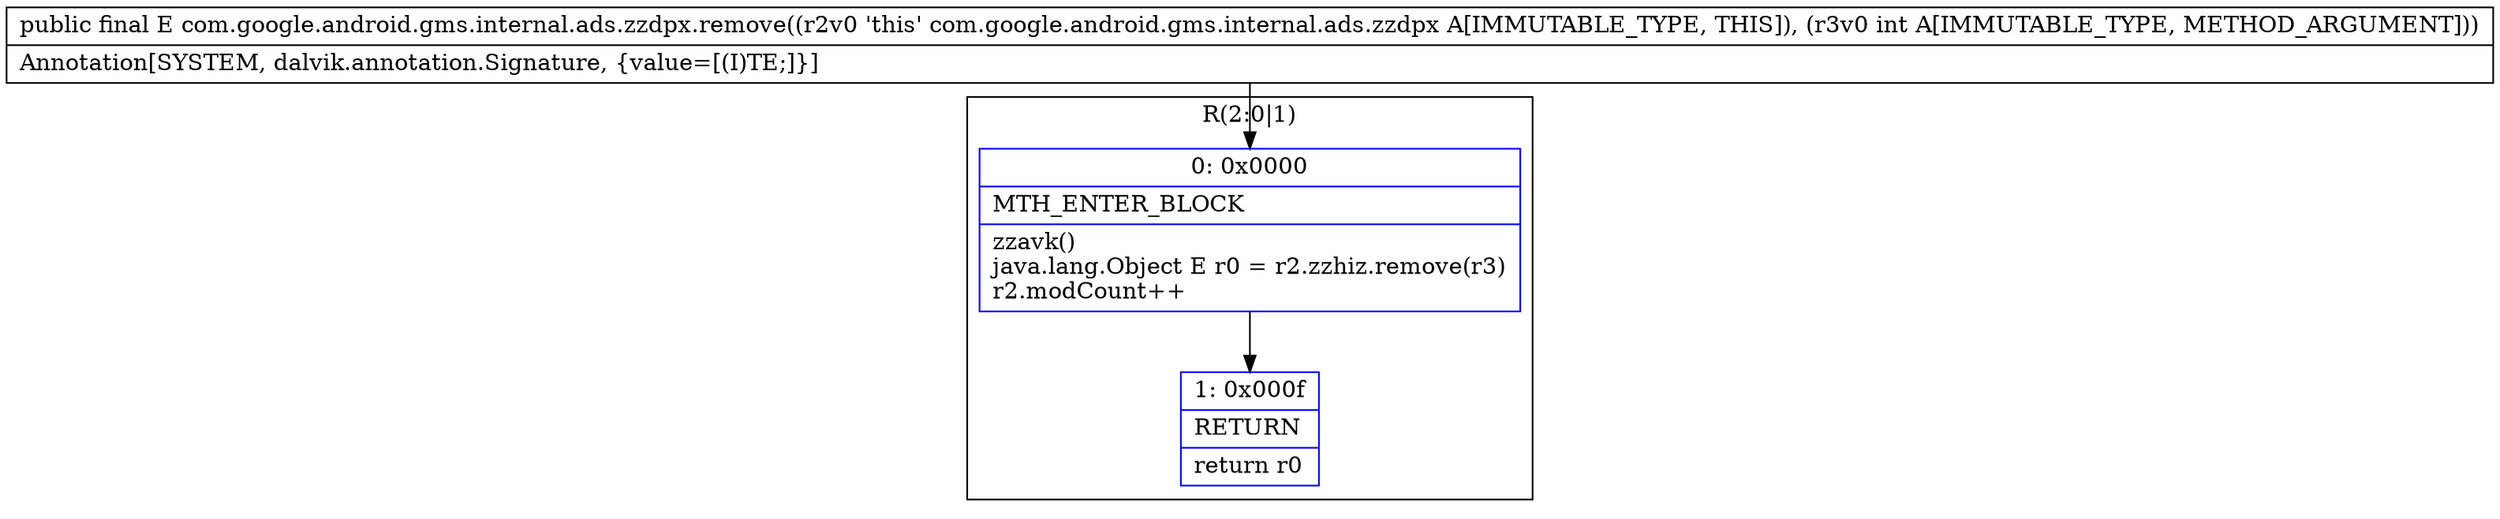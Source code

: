 digraph "CFG forcom.google.android.gms.internal.ads.zzdpx.remove(I)Ljava\/lang\/Object;" {
subgraph cluster_Region_100039505 {
label = "R(2:0|1)";
node [shape=record,color=blue];
Node_0 [shape=record,label="{0\:\ 0x0000|MTH_ENTER_BLOCK\l|zzavk()\ljava.lang.Object E r0 = r2.zzhiz.remove(r3)\lr2.modCount++\l}"];
Node_1 [shape=record,label="{1\:\ 0x000f|RETURN\l|return r0\l}"];
}
MethodNode[shape=record,label="{public final E com.google.android.gms.internal.ads.zzdpx.remove((r2v0 'this' com.google.android.gms.internal.ads.zzdpx A[IMMUTABLE_TYPE, THIS]), (r3v0 int A[IMMUTABLE_TYPE, METHOD_ARGUMENT]))  | Annotation[SYSTEM, dalvik.annotation.Signature, \{value=[(I)TE;]\}]\l}"];
MethodNode -> Node_0;
Node_0 -> Node_1;
}


